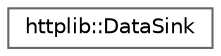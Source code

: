 digraph "Graphical Class Hierarchy"
{
 // LATEX_PDF_SIZE
  bgcolor="transparent";
  edge [fontname=Helvetica,fontsize=10,labelfontname=Helvetica,labelfontsize=10];
  node [fontname=Helvetica,fontsize=10,shape=box,height=0.2,width=0.4];
  rankdir="LR";
  Node0 [id="Node000000",label="httplib::DataSink",height=0.2,width=0.4,color="grey40", fillcolor="white", style="filled",URL="$classhttplib_1_1DataSink.html",tooltip=" "];
}
